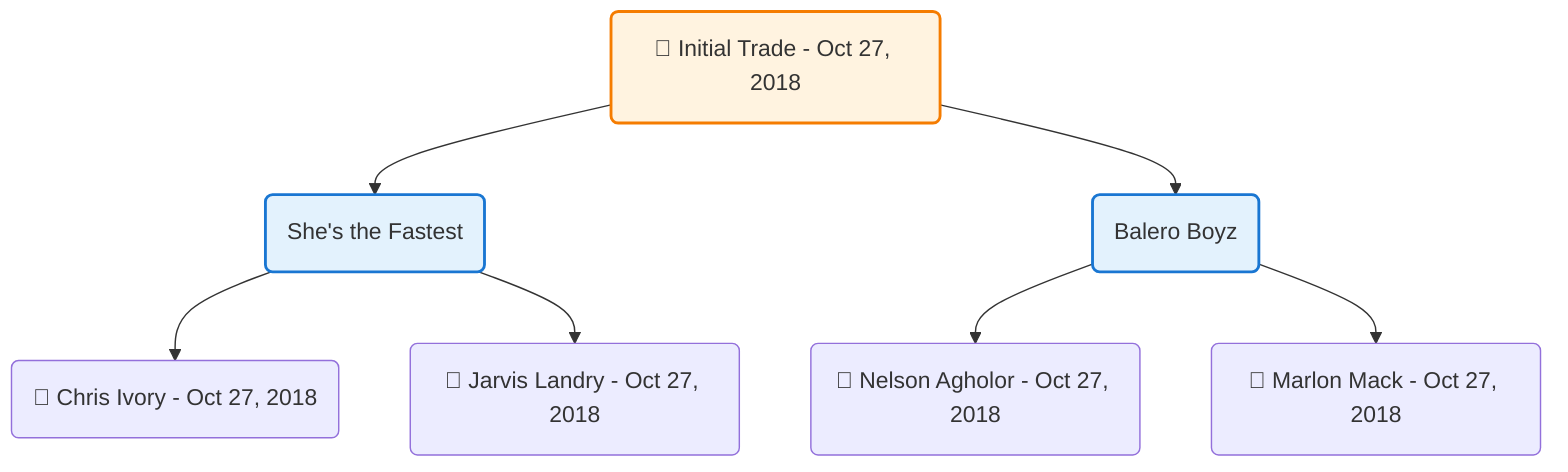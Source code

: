 flowchart TD

    TRADE_MAIN("🔄 Initial Trade - Oct 27, 2018")
    TEAM_1("She's the Fastest")
    TEAM_2("Balero Boyz")
    NODE_a02aa0a3-cbfe-43e8-8683-4ce86ca28249("🔄 Chris Ivory - Oct 27, 2018")
    NODE_19015b61-1fa9-47a1-b981-f7b2528646a5("🔄 Jarvis Landry - Oct 27, 2018")
    NODE_f0912673-dbcb-4df5-91a5-fce20b216f9c("🔄 Nelson Agholor - Oct 27, 2018")
    NODE_d1e6d51a-c0b2-420a-9bf8-fdb7936bb13c("🔄 Marlon Mack - Oct 27, 2018")

    TRADE_MAIN --> TEAM_1
    TRADE_MAIN --> TEAM_2
    TEAM_1 --> NODE_a02aa0a3-cbfe-43e8-8683-4ce86ca28249
    TEAM_1 --> NODE_19015b61-1fa9-47a1-b981-f7b2528646a5
    TEAM_2 --> NODE_f0912673-dbcb-4df5-91a5-fce20b216f9c
    TEAM_2 --> NODE_d1e6d51a-c0b2-420a-9bf8-fdb7936bb13c

    %% Node styling
    classDef teamNode fill:#e3f2fd,stroke:#1976d2,stroke-width:2px
    classDef tradeNode fill:#fff3e0,stroke:#f57c00,stroke-width:2px
    classDef playerNode fill:#f3e5f5,stroke:#7b1fa2,stroke-width:1px
    classDef nonRootPlayerNode fill:#f5f5f5,stroke:#757575,stroke-width:1px
    classDef endNode fill:#ffebee,stroke:#c62828,stroke-width:2px
    classDef waiverNode fill:#e8f5e8,stroke:#388e3c,stroke-width:2px
    classDef championshipNode fill:#fff9c4,stroke:#f57f17,stroke-width:3px

    class TEAM_1,TEAM_2 teamNode
    class TRADE_MAIN tradeNode